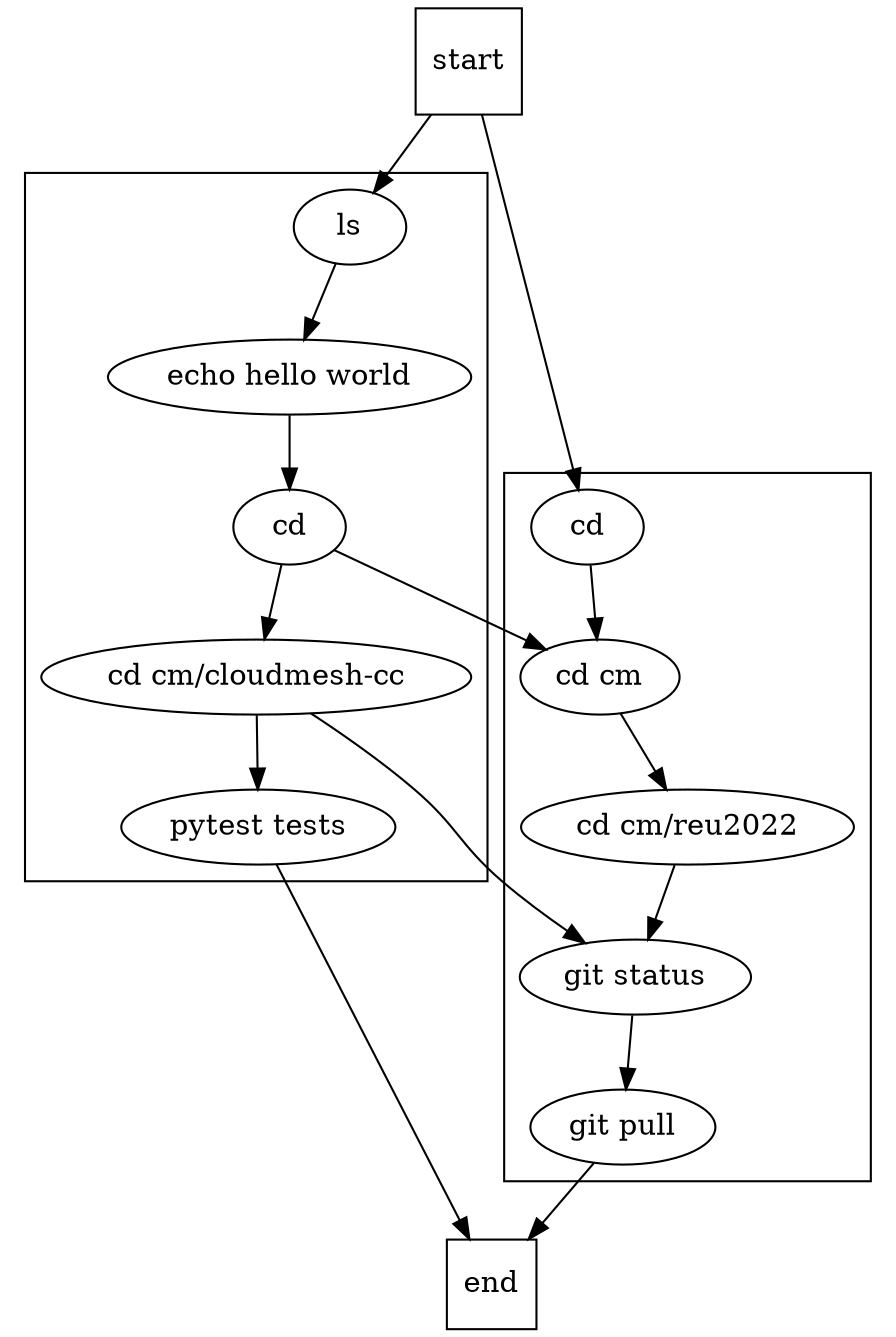 digraph "jobs in queues" {
	subgraph cluster_1 {
		"job-1" [label=ls]
		"job-2" [label="echo hello world"]
		"job-3" [label=cd]
		"job-4" [label="cd cm/cloudmesh-cc"]
		"job-5" [label="pytest tests"]
		"job-1" -> "job-2"
		"job-2" -> "job-3"
		"job-3" -> "job-4"
		"job-4" -> "job-5"
	}
	subgraph cluster_2 {
		"job-6" [label=cd]
		"job-7" [label="cd cm"]
		"job-8" [label="cd cm/reu2022"]
		"job-9" [label="git status"]
		"job-10" [label="git pull"]
		"job-6" -> "job-7"
		"job-7" -> "job-8"
		"job-8" -> "job-9"
		"job-9" -> "job-10"
	}
	start -> "job-1"
	start -> "job-6"
	"job-5" -> end
	"job-10" -> end
	"job-3" -> "job-7"
	"job-4" -> "job-9"
	start [shape=square]
	end [shape=square]
}
